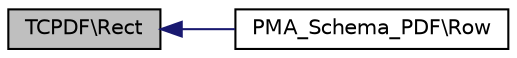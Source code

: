 digraph G
{
  edge [fontname="Helvetica",fontsize="10",labelfontname="Helvetica",labelfontsize="10"];
  node [fontname="Helvetica",fontsize="10",shape=record];
  rankdir="LR";
  Node1 [label="TCPDF\\Rect",height=0.2,width=0.4,color="black", fillcolor="grey75", style="filled" fontcolor="black"];
  Node1 -> Node2 [dir="back",color="midnightblue",fontsize="10",style="solid",fontname="Helvetica"];
  Node2 [label="PMA_Schema_PDF\\Row",height=0.2,width=0.4,color="black", fillcolor="white", style="filled",URL="$classPMA__Schema__PDF.html#a0e923e10c0fed8fe57e2436ceb51ccf2"];
}
